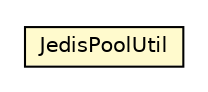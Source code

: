 #!/usr/local/bin/dot
#
# Class diagram 
# Generated by UMLGraph version R5_6_6-8-g8d7759 (http://www.umlgraph.org/)
#

digraph G {
	edge [fontname="Helvetica",fontsize=10,labelfontname="Helvetica",labelfontsize=10];
	node [fontname="Helvetica",fontsize=10,shape=plaintext];
	nodesep=0.25;
	ranksep=0.5;
	// org.dayatang.cache.redis.pool.JedisPoolUtil
	c62094 [label=<<table title="org.dayatang.cache.redis.pool.JedisPoolUtil" border="0" cellborder="1" cellspacing="0" cellpadding="2" port="p" bgcolor="lemonChiffon" href="./JedisPoolUtil.html">
		<tr><td><table border="0" cellspacing="0" cellpadding="1">
<tr><td align="center" balign="center"> JedisPoolUtil </td></tr>
		</table></td></tr>
		</table>>, URL="./JedisPoolUtil.html", fontname="Helvetica", fontcolor="black", fontsize=10.0];
}

